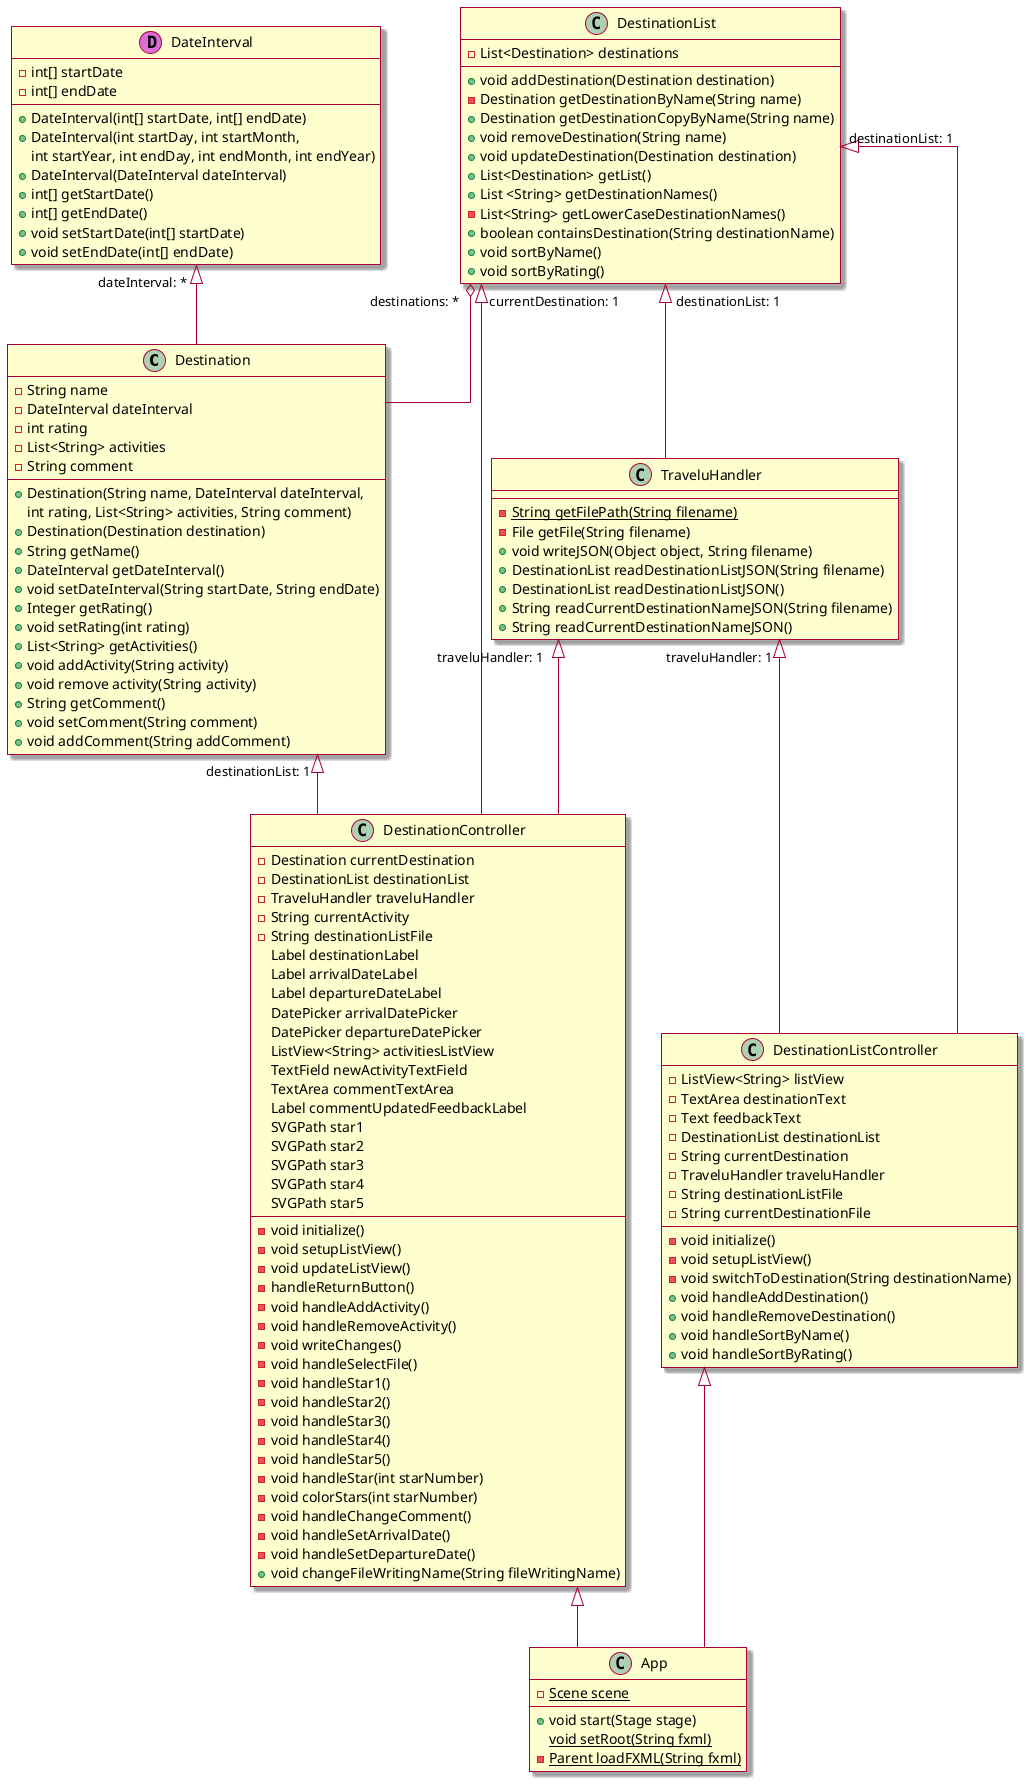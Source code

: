 @startuml classDiagram

skin rose

class Destination {
    - String name
    - DateInterval dateInterval
    - int rating
    - List<String> activities 
    - String comment
    + Destination(String name, DateInterval dateInterval, 
    int rating, List<String> activities, String comment)
    + Destination(Destination destination)
    + String getName()
    + DateInterval getDateInterval()
    + void setDateInterval(String startDate, String endDate)
    + Integer getRating()
    + void setRating(int rating)
    + List<String> getActivities()
    + void addActivity(String activity)
    + void remove activity(String activity)
    + String getComment()
    + void setComment(String comment)
    + void addComment(String addComment)
}

class DestinationList {
    -List<Destination> destinations
    + void addDestination(Destination destination)
    - Destination getDestinationByName(String name)
    + Destination getDestinationCopyByName(String name)
    + void removeDestination(String name)
    + void updateDestination(Destination destination)
    + List<Destination> getList()
    + List <String> getDestinationNames()
    - List<String> getLowerCaseDestinationNames()
    + boolean containsDestination(String destinationName)
    + void sortByName()
    + void sortByRating()
}

class DateInterval << (D,orchid) >> {
    - int[] startDate
    - int[] endDate
    + DateInterval(int[] startDate, int[] endDate)
    + DateInterval(int startDay, int startMonth, 
    int startYear, int endDay, int endMonth, int endYear)
    + DateInterval(DateInterval dateInterval)
    + int[] getStartDate()
    + int[] getEndDate()
    + void setStartDate(int[] startDate)
    + void setEndDate(int[] endDate)
}

class DestinationController {
    - Destination currentDestination
    - DestinationList destinationList
    - TraveluHandler traveluHandler
    - String currentActivity
    - String destinationListFile
    Label destinationLabel
    Label arrivalDateLabel
    Label departureDateLabel
    DatePicker arrivalDatePicker
    DatePicker departureDatePicker
    ListView<String> activitiesListView
    TextField newActivityTextField
    TextArea commentTextArea
    Label commentUpdatedFeedbackLabel
    SVGPath star1 
    SVGPath star2 
    SVGPath star3 
    SVGPath star4 
    SVGPath star5 
    - void initialize()
    - void setupListView()
    - void updateListView()
    - handleReturnButton()
    - void handleAddActivity()
    - void handleRemoveActivity()
    - void writeChanges()
    - void handleSelectFile()
    - void handleStar1()
    - void handleStar2()
    - void handleStar3()
    - void handleStar4()
    - void handleStar5()
    - void handleStar(int starNumber)
    - void colorStars(int starNumber)
    - void handleChangeComment()
    - void handleSetArrivalDate()
    - void handleSetDepartureDate()
    + void changeFileWritingName(String fileWritingName)
} 

class DestinationListController {
    - ListView<String> listView
    - TextArea destinationText
    - Text feedbackText
    - DestinationList destinationList
    - String currentDestination
    - TraveluHandler traveluHandler
    - String destinationListFile
    - String currentDestinationFile
    - void initialize()
    - void setupListView()
    - void switchToDestination(String destinationName)
    + void handleAddDestination()
    + void handleRemoveDestination()
    + void handleSortByName()
    + void handleSortByRating()
}

class App {
    - {static} Scene scene
    + void start(Stage stage)
    {static} void setRoot(String fxml)
    - {static} Parent loadFXML(String fxml)
}

class TraveluHandler {
    - {static} String getFilePath(String filename)
    - File getFile(String filename)
    + void writeJSON(Object object, String filename)
    + DestinationList readDestinationListJSON(String filename)
    + DestinationList readDestinationListJSON()
    + String readCurrentDestinationNameJSON(String filename)
    + String readCurrentDestinationNameJSON()
}

DateInterval "dateInterval: *  " <|-- Destination
DestinationList "destinations: *" o-- Destination
Destination "destinationList: 1   " <|-- DestinationController
DestinationList "    currentDestination: 1" <|-- DestinationController
TraveluHandler "traveluHandler: 1" <|-- DestinationController
DestinationList "destinationList: 1" <|-- DestinationListController
TraveluHandler "traveluHandler: 1   " <|-- DestinationListController
DestinationList "  destinationList: 1" <|-- TraveluHandler
DestinationController <|-- App 
DestinationListController <|-- App 

skinparam linetype ortho

@enduml

